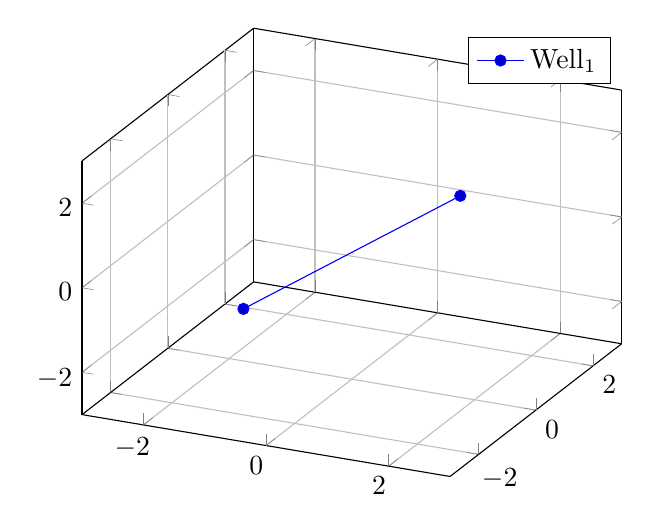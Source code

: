 % -*- root: ../../mainThesis.tex -*-

\begin{tikzpicture}[scale=1]

\begin{axis}[grid=major,
xmin=-3, xmax=3,
ymin=-3, ymax=3,
zmin=-3, zmax=3]
\addplot3 coordinates { (-1.768,0,-1.768) (1.768,0,1.768) };
\addlegendentry{$\text{Well}_1$};
\end{axis}


\end{tikzpicture}
